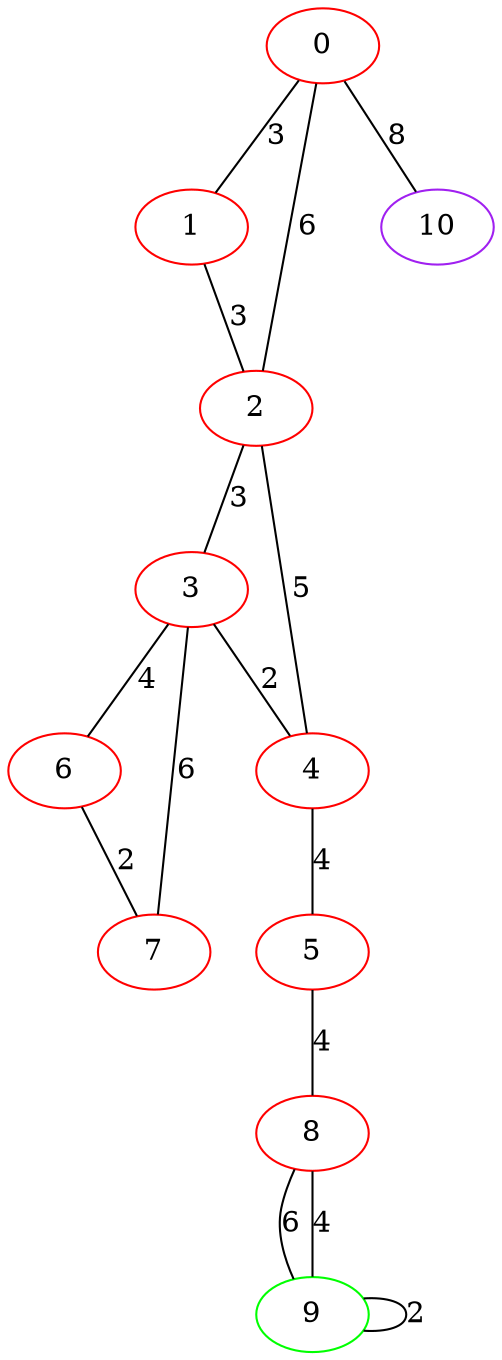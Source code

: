 graph "" {
0 [color=red, weight=1];
1 [color=red, weight=1];
2 [color=red, weight=1];
3 [color=red, weight=1];
4 [color=red, weight=1];
5 [color=red, weight=1];
6 [color=red, weight=1];
7 [color=red, weight=1];
8 [color=red, weight=1];
9 [color=green, weight=2];
10 [color=purple, weight=4];
0 -- 1  [key=0, label=3];
0 -- 2  [key=0, label=6];
0 -- 10  [key=0, label=8];
1 -- 2  [key=0, label=3];
2 -- 3  [key=0, label=3];
2 -- 4  [key=0, label=5];
3 -- 4  [key=0, label=2];
3 -- 6  [key=0, label=4];
3 -- 7  [key=0, label=6];
4 -- 5  [key=0, label=4];
5 -- 8  [key=0, label=4];
6 -- 7  [key=0, label=2];
8 -- 9  [key=0, label=6];
8 -- 9  [key=1, label=4];
9 -- 9  [key=0, label=2];
}
